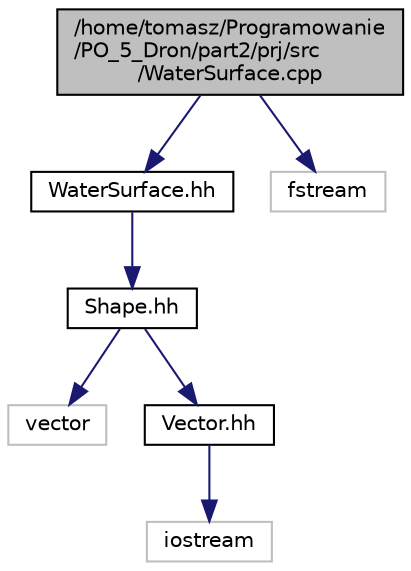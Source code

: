 digraph "/home/tomasz/Programowanie/PO_5_Dron/part2/prj/src/WaterSurface.cpp"
{
  edge [fontname="Helvetica",fontsize="10",labelfontname="Helvetica",labelfontsize="10"];
  node [fontname="Helvetica",fontsize="10",shape=record];
  Node0 [label="/home/tomasz/Programowanie\l/PO_5_Dron/part2/prj/src\l/WaterSurface.cpp",height=0.2,width=0.4,color="black", fillcolor="grey75", style="filled", fontcolor="black"];
  Node0 -> Node1 [color="midnightblue",fontsize="10",style="solid",fontname="Helvetica"];
  Node1 [label="WaterSurface.hh",height=0.2,width=0.4,color="black", fillcolor="white", style="filled",URL="$_water_surface_8hh.html"];
  Node1 -> Node2 [color="midnightblue",fontsize="10",style="solid",fontname="Helvetica"];
  Node2 [label="Shape.hh",height=0.2,width=0.4,color="black", fillcolor="white", style="filled",URL="$_shape_8hh.html"];
  Node2 -> Node3 [color="midnightblue",fontsize="10",style="solid",fontname="Helvetica"];
  Node3 [label="vector",height=0.2,width=0.4,color="grey75", fillcolor="white", style="filled"];
  Node2 -> Node4 [color="midnightblue",fontsize="10",style="solid",fontname="Helvetica"];
  Node4 [label="Vector.hh",height=0.2,width=0.4,color="black", fillcolor="white", style="filled",URL="$_vector_8hh.html"];
  Node4 -> Node5 [color="midnightblue",fontsize="10",style="solid",fontname="Helvetica"];
  Node5 [label="iostream",height=0.2,width=0.4,color="grey75", fillcolor="white", style="filled"];
  Node0 -> Node6 [color="midnightblue",fontsize="10",style="solid",fontname="Helvetica"];
  Node6 [label="fstream",height=0.2,width=0.4,color="grey75", fillcolor="white", style="filled"];
}
